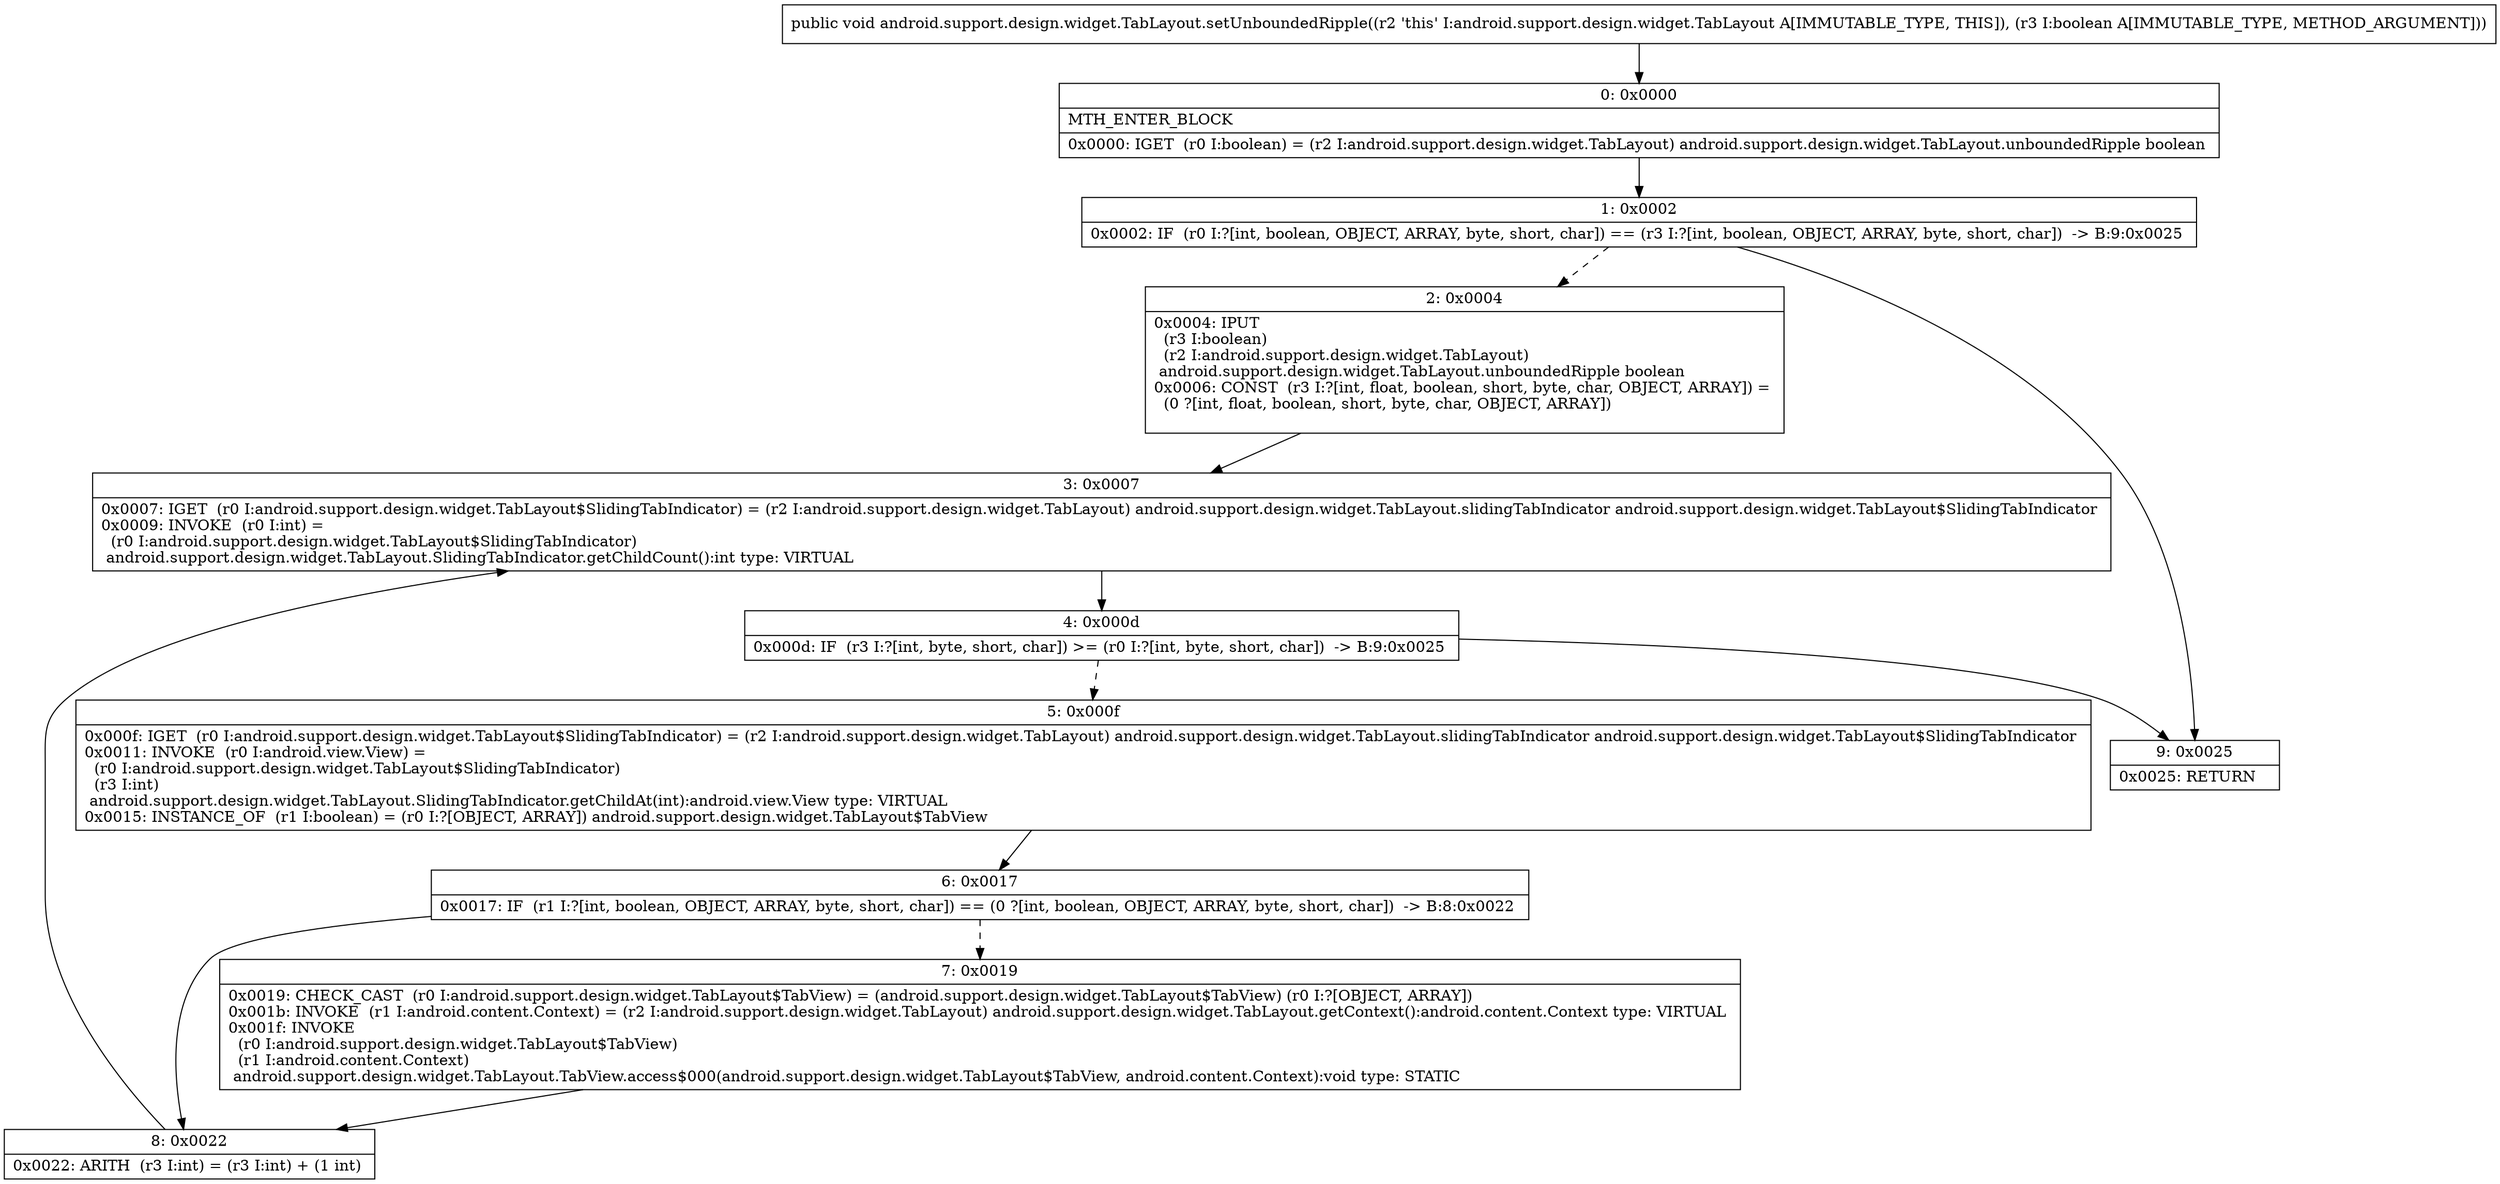 digraph "CFG forandroid.support.design.widget.TabLayout.setUnboundedRipple(Z)V" {
Node_0 [shape=record,label="{0\:\ 0x0000|MTH_ENTER_BLOCK\l|0x0000: IGET  (r0 I:boolean) = (r2 I:android.support.design.widget.TabLayout) android.support.design.widget.TabLayout.unboundedRipple boolean \l}"];
Node_1 [shape=record,label="{1\:\ 0x0002|0x0002: IF  (r0 I:?[int, boolean, OBJECT, ARRAY, byte, short, char]) == (r3 I:?[int, boolean, OBJECT, ARRAY, byte, short, char])  \-\> B:9:0x0025 \l}"];
Node_2 [shape=record,label="{2\:\ 0x0004|0x0004: IPUT  \l  (r3 I:boolean)\l  (r2 I:android.support.design.widget.TabLayout)\l android.support.design.widget.TabLayout.unboundedRipple boolean \l0x0006: CONST  (r3 I:?[int, float, boolean, short, byte, char, OBJECT, ARRAY]) = \l  (0 ?[int, float, boolean, short, byte, char, OBJECT, ARRAY])\l \l}"];
Node_3 [shape=record,label="{3\:\ 0x0007|0x0007: IGET  (r0 I:android.support.design.widget.TabLayout$SlidingTabIndicator) = (r2 I:android.support.design.widget.TabLayout) android.support.design.widget.TabLayout.slidingTabIndicator android.support.design.widget.TabLayout$SlidingTabIndicator \l0x0009: INVOKE  (r0 I:int) = \l  (r0 I:android.support.design.widget.TabLayout$SlidingTabIndicator)\l android.support.design.widget.TabLayout.SlidingTabIndicator.getChildCount():int type: VIRTUAL \l}"];
Node_4 [shape=record,label="{4\:\ 0x000d|0x000d: IF  (r3 I:?[int, byte, short, char]) \>= (r0 I:?[int, byte, short, char])  \-\> B:9:0x0025 \l}"];
Node_5 [shape=record,label="{5\:\ 0x000f|0x000f: IGET  (r0 I:android.support.design.widget.TabLayout$SlidingTabIndicator) = (r2 I:android.support.design.widget.TabLayout) android.support.design.widget.TabLayout.slidingTabIndicator android.support.design.widget.TabLayout$SlidingTabIndicator \l0x0011: INVOKE  (r0 I:android.view.View) = \l  (r0 I:android.support.design.widget.TabLayout$SlidingTabIndicator)\l  (r3 I:int)\l android.support.design.widget.TabLayout.SlidingTabIndicator.getChildAt(int):android.view.View type: VIRTUAL \l0x0015: INSTANCE_OF  (r1 I:boolean) = (r0 I:?[OBJECT, ARRAY]) android.support.design.widget.TabLayout$TabView \l}"];
Node_6 [shape=record,label="{6\:\ 0x0017|0x0017: IF  (r1 I:?[int, boolean, OBJECT, ARRAY, byte, short, char]) == (0 ?[int, boolean, OBJECT, ARRAY, byte, short, char])  \-\> B:8:0x0022 \l}"];
Node_7 [shape=record,label="{7\:\ 0x0019|0x0019: CHECK_CAST  (r0 I:android.support.design.widget.TabLayout$TabView) = (android.support.design.widget.TabLayout$TabView) (r0 I:?[OBJECT, ARRAY]) \l0x001b: INVOKE  (r1 I:android.content.Context) = (r2 I:android.support.design.widget.TabLayout) android.support.design.widget.TabLayout.getContext():android.content.Context type: VIRTUAL \l0x001f: INVOKE  \l  (r0 I:android.support.design.widget.TabLayout$TabView)\l  (r1 I:android.content.Context)\l android.support.design.widget.TabLayout.TabView.access$000(android.support.design.widget.TabLayout$TabView, android.content.Context):void type: STATIC \l}"];
Node_8 [shape=record,label="{8\:\ 0x0022|0x0022: ARITH  (r3 I:int) = (r3 I:int) + (1 int) \l}"];
Node_9 [shape=record,label="{9\:\ 0x0025|0x0025: RETURN   \l}"];
MethodNode[shape=record,label="{public void android.support.design.widget.TabLayout.setUnboundedRipple((r2 'this' I:android.support.design.widget.TabLayout A[IMMUTABLE_TYPE, THIS]), (r3 I:boolean A[IMMUTABLE_TYPE, METHOD_ARGUMENT])) }"];
MethodNode -> Node_0;
Node_0 -> Node_1;
Node_1 -> Node_2[style=dashed];
Node_1 -> Node_9;
Node_2 -> Node_3;
Node_3 -> Node_4;
Node_4 -> Node_5[style=dashed];
Node_4 -> Node_9;
Node_5 -> Node_6;
Node_6 -> Node_7[style=dashed];
Node_6 -> Node_8;
Node_7 -> Node_8;
Node_8 -> Node_3;
}

